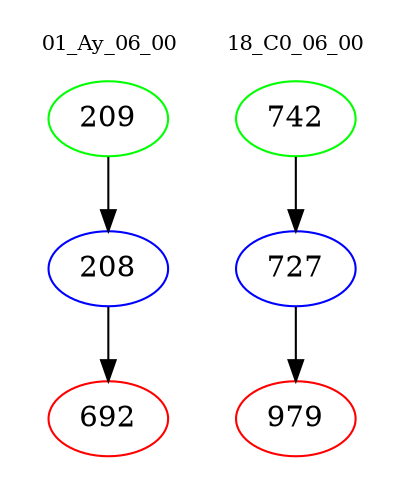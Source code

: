 digraph{
subgraph cluster_0 {
color = white
label = "01_Ay_06_00";
fontsize=10;
T0_209 [label="209", color="green"]
T0_209 -> T0_208 [color="black"]
T0_208 [label="208", color="blue"]
T0_208 -> T0_692 [color="black"]
T0_692 [label="692", color="red"]
}
subgraph cluster_1 {
color = white
label = "18_C0_06_00";
fontsize=10;
T1_742 [label="742", color="green"]
T1_742 -> T1_727 [color="black"]
T1_727 [label="727", color="blue"]
T1_727 -> T1_979 [color="black"]
T1_979 [label="979", color="red"]
}
}
